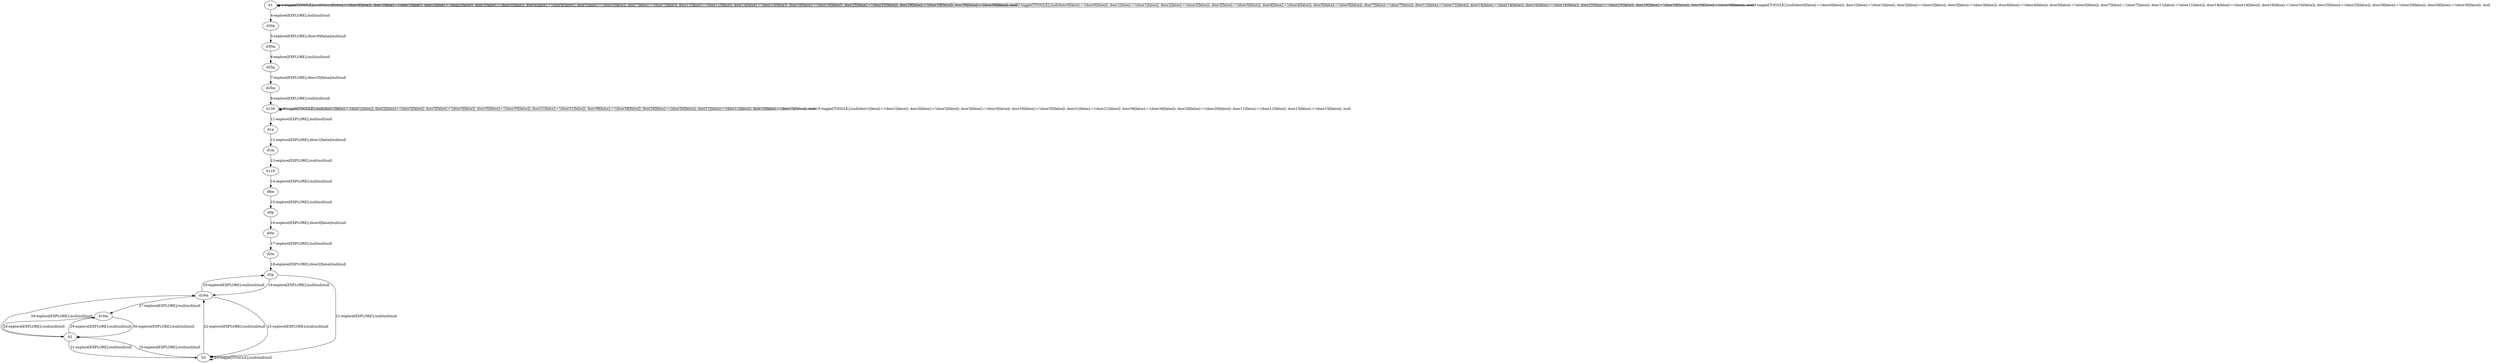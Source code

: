 # Total number of goals covered by this test: 1
# b2 --> b3

digraph g {
"b1" -> "b1" [label = "1-toggle[TOGGLE];/null/door0[false]:=!(door0[false]); door1[false]:=!(door1[false]); door2[false]:=!(door2[false]); door3[false]:=!(door3[false]); door4[false]:=!(door4[false]); door5[false]:=!(door5[false]); door7[false]:=!(door7[false]); door11[false]:=!(door11[false]); door14[false]:=!(door14[false]); door16[false]:=!(door16[false]); door25[false]:=!(door25[false]); door29[false]:=!(door29[false]); door30[false]:=!(door30[false]); /null"];
"b1" -> "b1" [label = "2-toggle[TOGGLE];/null/door0[false]:=!(door0[false]); door1[false]:=!(door1[false]); door2[false]:=!(door2[false]); door3[false]:=!(door3[false]); door4[false]:=!(door4[false]); door5[false]:=!(door5[false]); door7[false]:=!(door7[false]); door11[false]:=!(door11[false]); door14[false]:=!(door14[false]); door16[false]:=!(door16[false]); door25[false]:=!(door25[false]); door29[false]:=!(door29[false]); door30[false]:=!(door30[false]); /null"];
"b1" -> "b1" [label = "3-toggle[TOGGLE];/null/door0[false]:=!(door0[false]); door1[false]:=!(door1[false]); door2[false]:=!(door2[false]); door3[false]:=!(door3[false]); door4[false]:=!(door4[false]); door5[false]:=!(door5[false]); door7[false]:=!(door7[false]); door11[false]:=!(door11[false]); door14[false]:=!(door14[false]); door16[false]:=!(door16[false]); door25[false]:=!(door25[false]); door29[false]:=!(door29[false]); door30[false]:=!(door30[false]); /null"];
"b1" -> "d30p" [label = "4-explore[EXPLORE];/null/null/null"];
"d30p" -> "d30m" [label = "5-explore[EXPLORE];/door30[false]/null/null"];
"d30m" -> "d25p" [label = "6-explore[EXPLORE];/null/null/null"];
"d25p" -> "d25m" [label = "7-explore[EXPLORE];/door25[false]/null/null"];
"d25m" -> "b138" [label = "8-explore[EXPLORE];/null/null/null"];
"b138" -> "b138" [label = "9-toggle[TOGGLE];/null/door1[false]:=!(door1[false]); door2[false]:=!(door2[false]); door3[false]:=!(door3[false]); door35[false]:=!(door35[false]); door21[false]:=!(door21[false]); door38[false]:=!(door38[false]); door26[false]:=!(door26[false]); door11[false]:=!(door11[false]); door15[false]:=!(door15[false]); /null"];
"b138" -> "b138" [label = "10-toggle[TOGGLE];/null/door1[false]:=!(door1[false]); door2[false]:=!(door2[false]); door3[false]:=!(door3[false]); door35[false]:=!(door35[false]); door21[false]:=!(door21[false]); door38[false]:=!(door38[false]); door26[false]:=!(door26[false]); door11[false]:=!(door11[false]); door15[false]:=!(door15[false]); /null"];
"b138" -> "d1p" [label = "11-explore[EXPLORE];/null/null/null"];
"d1p" -> "d1m" [label = "12-explore[EXPLORE];/door1[false]/null/null"];
"d1m" -> "b118" [label = "13-explore[EXPLORE];/null/null/null"];
"b118" -> "d6m" [label = "14-explore[EXPLORE];/null/null/null"];
"d6m" -> "d0p" [label = "15-explore[EXPLORE];/null/null/null"];
"d0p" -> "d0m" [label = "16-explore[EXPLORE];/door0[false]/null/null"];
"d0m" -> "d2m" [label = "17-explore[EXPLORE];/null/null/null"];
"d2m" -> "d2p" [label = "18-explore[EXPLORE];/door2[false]/null/null"];
"d2p" -> "d16m" [label = "19-explore[EXPLORE];/null/null/null"];
"d16m" -> "d2p" [label = "20-explore[EXPLORE];/null/null/null"];
"d2p" -> "b3" [label = "21-explore[EXPLORE];/null/null/null"];
"b3" -> "d16m" [label = "22-explore[EXPLORE];/null/null/null"];
"d16m" -> "b3" [label = "23-explore[EXPLORE];/null/null/null"];
"b3" -> "b3" [label = "24-toggle[TOGGLE];/null/null/null"];
"b3" -> "b2" [label = "25-explore[EXPLORE];/null/null/null"];
"b2" -> "d16m" [label = "26-explore[EXPLORE];/null/null/null"];
"d16m" -> "d18m" [label = "27-explore[EXPLORE];/null/null/null"];
"d18m" -> "b2" [label = "28-explore[EXPLORE];/null/null/null"];
"b2" -> "d18m" [label = "29-explore[EXPLORE];/null/null/null"];
"d18m" -> "b2" [label = "30-explore[EXPLORE];/null/null/null"];
"b2" -> "b3" [label = "31-explore[EXPLORE];/null/null/null"];
}